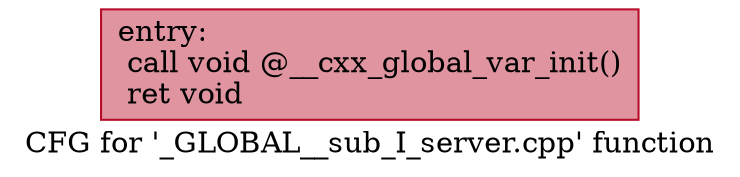 digraph "CFG for '_GLOBAL__sub_I_server.cpp' function" {
	label="CFG for '_GLOBAL__sub_I_server.cpp' function";

	Node0x60000255bc80 [shape=record,color="#b70d28ff", style=filled, fillcolor="#b70d2870",label="{entry:\l  call void @__cxx_global_var_init()\l  ret void\l}"];
}
